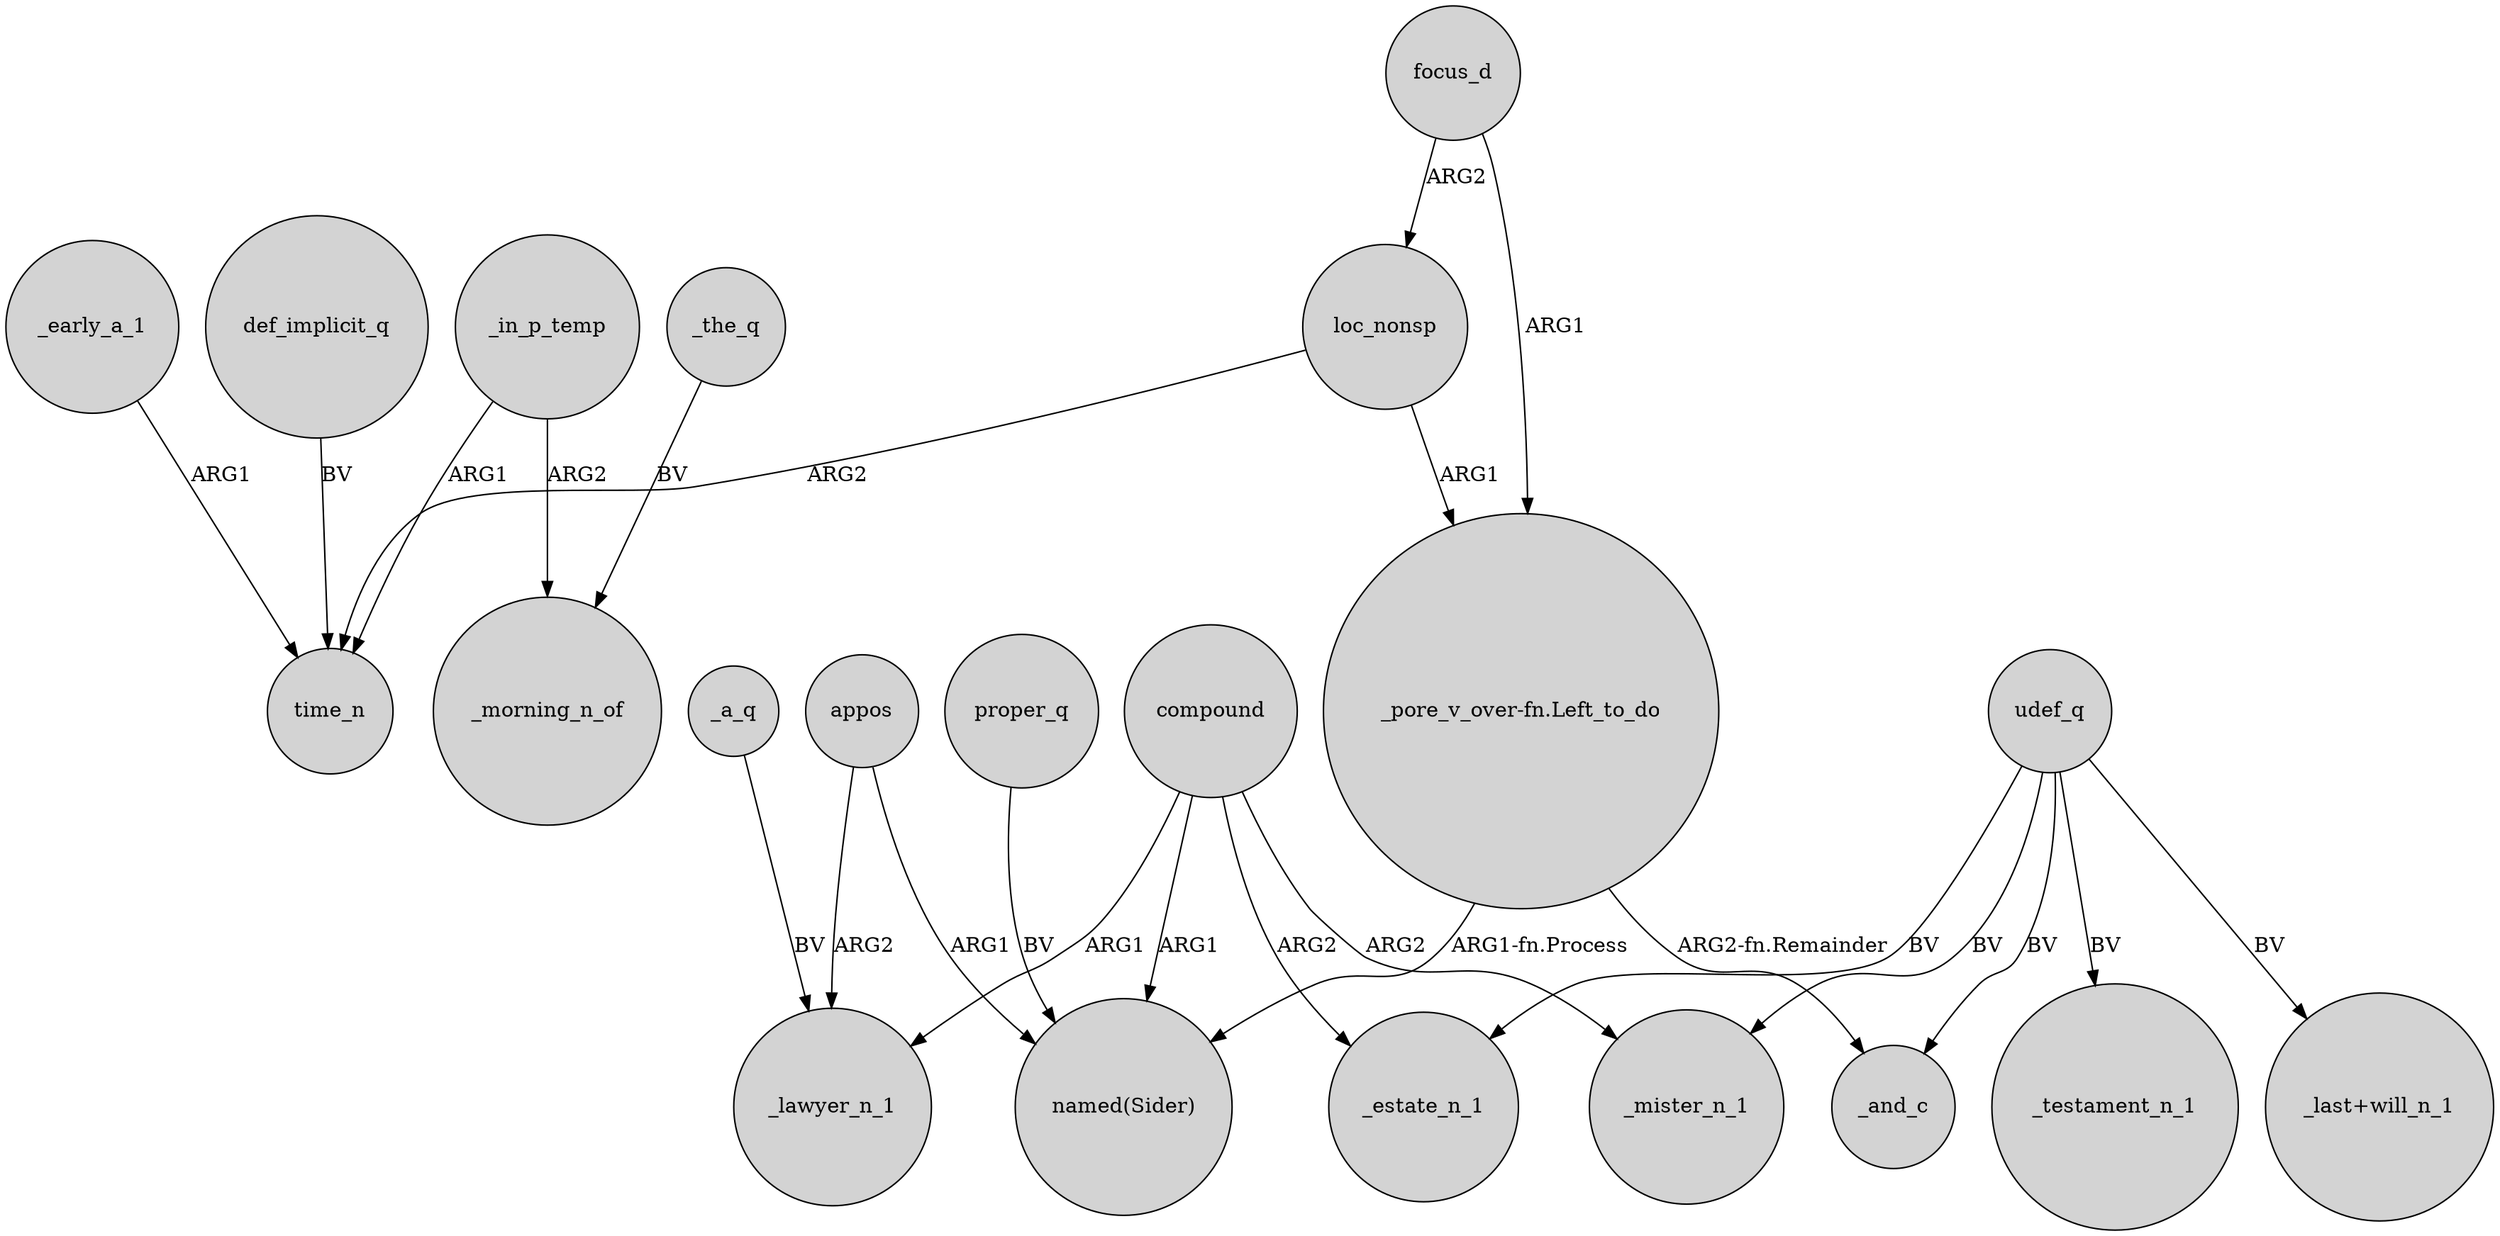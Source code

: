 digraph {
	node [shape=circle style=filled]
	_early_a_1 -> time_n [label=ARG1]
	_in_p_temp -> _morning_n_of [label=ARG2]
	compound -> _mister_n_1 [label=ARG2]
	udef_q -> _testament_n_1 [label=BV]
	appos -> "named(Sider)" [label=ARG1]
	focus_d -> loc_nonsp [label=ARG2]
	compound -> _estate_n_1 [label=ARG2]
	udef_q -> _mister_n_1 [label=BV]
	udef_q -> _and_c [label=BV]
	_the_q -> _morning_n_of [label=BV]
	appos -> _lawyer_n_1 [label=ARG2]
	_in_p_temp -> time_n [label=ARG1]
	"_pore_v_over-fn.Left_to_do" -> "named(Sider)" [label="ARG1-fn.Process"]
	compound -> _lawyer_n_1 [label=ARG1]
	udef_q -> _estate_n_1 [label=BV]
	loc_nonsp -> time_n [label=ARG2]
	proper_q -> "named(Sider)" [label=BV]
	loc_nonsp -> "_pore_v_over-fn.Left_to_do" [label=ARG1]
	focus_d -> "_pore_v_over-fn.Left_to_do" [label=ARG1]
	"_pore_v_over-fn.Left_to_do" -> _and_c [label="ARG2-fn.Remainder"]
	compound -> "named(Sider)" [label=ARG1]
	udef_q -> "_last+will_n_1" [label=BV]
	def_implicit_q -> time_n [label=BV]
	_a_q -> _lawyer_n_1 [label=BV]
}
